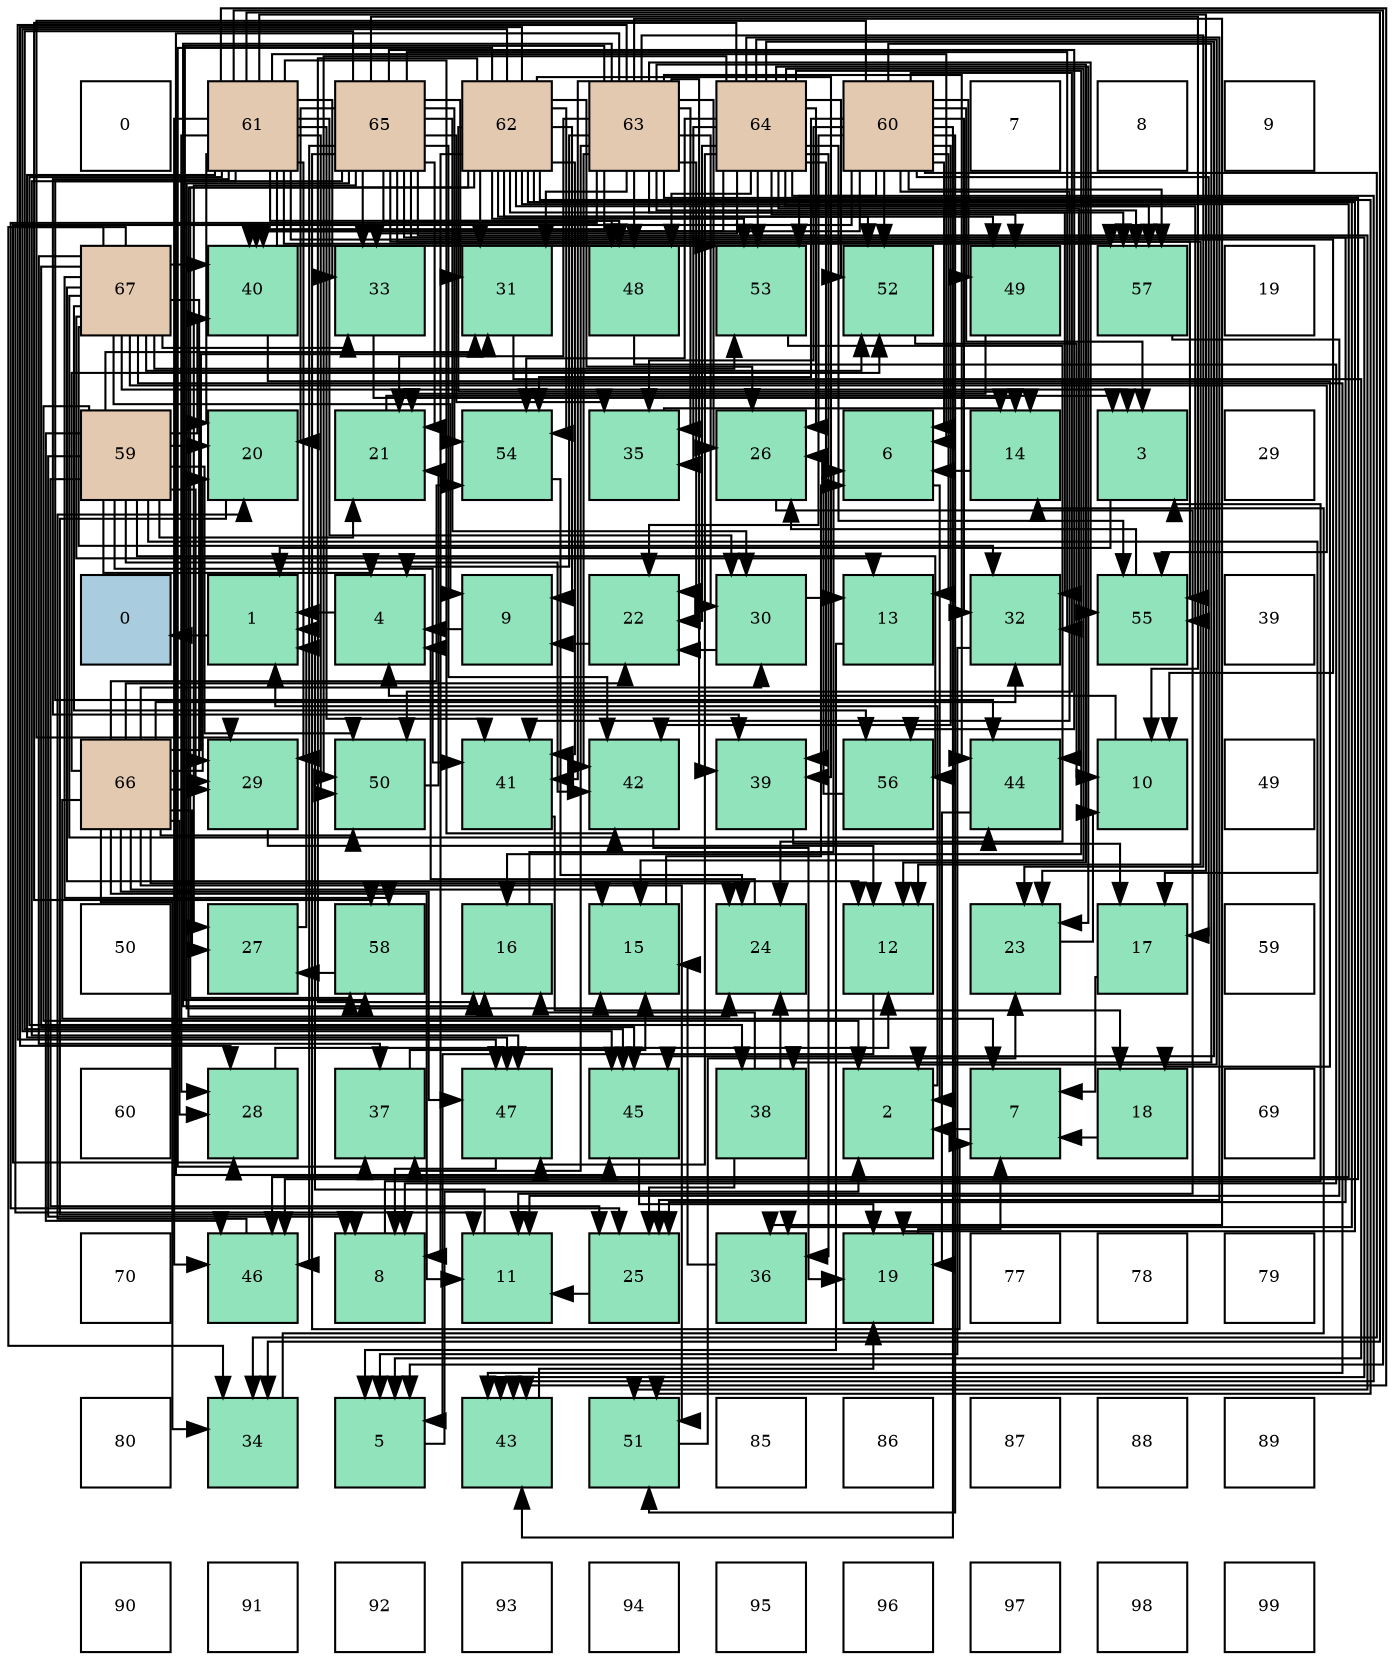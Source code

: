digraph layout{
 rankdir=TB;
 splines=ortho;
 node [style=filled shape=square fixedsize=true width=0.6];
0[label="0", fontsize=8, fillcolor="#ffffff"];
1[label="61", fontsize=8, fillcolor="#e3c9af"];
2[label="65", fontsize=8, fillcolor="#e3c9af"];
3[label="62", fontsize=8, fillcolor="#e3c9af"];
4[label="63", fontsize=8, fillcolor="#e3c9af"];
5[label="64", fontsize=8, fillcolor="#e3c9af"];
6[label="60", fontsize=8, fillcolor="#e3c9af"];
7[label="7", fontsize=8, fillcolor="#ffffff"];
8[label="8", fontsize=8, fillcolor="#ffffff"];
9[label="9", fontsize=8, fillcolor="#ffffff"];
10[label="67", fontsize=8, fillcolor="#e3c9af"];
11[label="40", fontsize=8, fillcolor="#91e3bb"];
12[label="33", fontsize=8, fillcolor="#91e3bb"];
13[label="31", fontsize=8, fillcolor="#91e3bb"];
14[label="48", fontsize=8, fillcolor="#91e3bb"];
15[label="53", fontsize=8, fillcolor="#91e3bb"];
16[label="52", fontsize=8, fillcolor="#91e3bb"];
17[label="49", fontsize=8, fillcolor="#91e3bb"];
18[label="57", fontsize=8, fillcolor="#91e3bb"];
19[label="19", fontsize=8, fillcolor="#ffffff"];
20[label="59", fontsize=8, fillcolor="#e3c9af"];
21[label="20", fontsize=8, fillcolor="#91e3bb"];
22[label="21", fontsize=8, fillcolor="#91e3bb"];
23[label="54", fontsize=8, fillcolor="#91e3bb"];
24[label="35", fontsize=8, fillcolor="#91e3bb"];
25[label="26", fontsize=8, fillcolor="#91e3bb"];
26[label="6", fontsize=8, fillcolor="#91e3bb"];
27[label="14", fontsize=8, fillcolor="#91e3bb"];
28[label="3", fontsize=8, fillcolor="#91e3bb"];
29[label="29", fontsize=8, fillcolor="#ffffff"];
30[label="0", fontsize=8, fillcolor="#a9ccde"];
31[label="1", fontsize=8, fillcolor="#91e3bb"];
32[label="4", fontsize=8, fillcolor="#91e3bb"];
33[label="9", fontsize=8, fillcolor="#91e3bb"];
34[label="22", fontsize=8, fillcolor="#91e3bb"];
35[label="30", fontsize=8, fillcolor="#91e3bb"];
36[label="13", fontsize=8, fillcolor="#91e3bb"];
37[label="32", fontsize=8, fillcolor="#91e3bb"];
38[label="55", fontsize=8, fillcolor="#91e3bb"];
39[label="39", fontsize=8, fillcolor="#ffffff"];
40[label="66", fontsize=8, fillcolor="#e3c9af"];
41[label="29", fontsize=8, fillcolor="#91e3bb"];
42[label="50", fontsize=8, fillcolor="#91e3bb"];
43[label="41", fontsize=8, fillcolor="#91e3bb"];
44[label="42", fontsize=8, fillcolor="#91e3bb"];
45[label="39", fontsize=8, fillcolor="#91e3bb"];
46[label="56", fontsize=8, fillcolor="#91e3bb"];
47[label="44", fontsize=8, fillcolor="#91e3bb"];
48[label="10", fontsize=8, fillcolor="#91e3bb"];
49[label="49", fontsize=8, fillcolor="#ffffff"];
50[label="50", fontsize=8, fillcolor="#ffffff"];
51[label="27", fontsize=8, fillcolor="#91e3bb"];
52[label="58", fontsize=8, fillcolor="#91e3bb"];
53[label="16", fontsize=8, fillcolor="#91e3bb"];
54[label="15", fontsize=8, fillcolor="#91e3bb"];
55[label="24", fontsize=8, fillcolor="#91e3bb"];
56[label="12", fontsize=8, fillcolor="#91e3bb"];
57[label="23", fontsize=8, fillcolor="#91e3bb"];
58[label="17", fontsize=8, fillcolor="#91e3bb"];
59[label="59", fontsize=8, fillcolor="#ffffff"];
60[label="60", fontsize=8, fillcolor="#ffffff"];
61[label="28", fontsize=8, fillcolor="#91e3bb"];
62[label="37", fontsize=8, fillcolor="#91e3bb"];
63[label="47", fontsize=8, fillcolor="#91e3bb"];
64[label="45", fontsize=8, fillcolor="#91e3bb"];
65[label="38", fontsize=8, fillcolor="#91e3bb"];
66[label="2", fontsize=8, fillcolor="#91e3bb"];
67[label="7", fontsize=8, fillcolor="#91e3bb"];
68[label="18", fontsize=8, fillcolor="#91e3bb"];
69[label="69", fontsize=8, fillcolor="#ffffff"];
70[label="70", fontsize=8, fillcolor="#ffffff"];
71[label="46", fontsize=8, fillcolor="#91e3bb"];
72[label="8", fontsize=8, fillcolor="#91e3bb"];
73[label="11", fontsize=8, fillcolor="#91e3bb"];
74[label="25", fontsize=8, fillcolor="#91e3bb"];
75[label="36", fontsize=8, fillcolor="#91e3bb"];
76[label="19", fontsize=8, fillcolor="#91e3bb"];
77[label="77", fontsize=8, fillcolor="#ffffff"];
78[label="78", fontsize=8, fillcolor="#ffffff"];
79[label="79", fontsize=8, fillcolor="#ffffff"];
80[label="80", fontsize=8, fillcolor="#ffffff"];
81[label="34", fontsize=8, fillcolor="#91e3bb"];
82[label="5", fontsize=8, fillcolor="#91e3bb"];
83[label="43", fontsize=8, fillcolor="#91e3bb"];
84[label="51", fontsize=8, fillcolor="#91e3bb"];
85[label="85", fontsize=8, fillcolor="#ffffff"];
86[label="86", fontsize=8, fillcolor="#ffffff"];
87[label="87", fontsize=8, fillcolor="#ffffff"];
88[label="88", fontsize=8, fillcolor="#ffffff"];
89[label="89", fontsize=8, fillcolor="#ffffff"];
90[label="90", fontsize=8, fillcolor="#ffffff"];
91[label="91", fontsize=8, fillcolor="#ffffff"];
92[label="92", fontsize=8, fillcolor="#ffffff"];
93[label="93", fontsize=8, fillcolor="#ffffff"];
94[label="94", fontsize=8, fillcolor="#ffffff"];
95[label="95", fontsize=8, fillcolor="#ffffff"];
96[label="96", fontsize=8, fillcolor="#ffffff"];
97[label="97", fontsize=8, fillcolor="#ffffff"];
98[label="98", fontsize=8, fillcolor="#ffffff"];
99[label="99", fontsize=8, fillcolor="#ffffff"];
edge [constraint=false, style=vis];31 -> 30;
66 -> 31;
28 -> 31;
32 -> 31;
82 -> 66;
26 -> 66;
67 -> 66;
72 -> 28;
33 -> 32;
48 -> 32;
73 -> 31;
56 -> 82;
36 -> 82;
27 -> 26;
54 -> 26;
53 -> 26;
58 -> 67;
68 -> 67;
76 -> 67;
21 -> 72;
22 -> 28;
34 -> 33;
57 -> 48;
55 -> 32;
74 -> 73;
25 -> 73;
51 -> 31;
61 -> 56;
41 -> 56;
35 -> 36;
35 -> 34;
13 -> 82;
37 -> 82;
12 -> 27;
81 -> 27;
24 -> 27;
75 -> 54;
62 -> 54;
65 -> 53;
65 -> 55;
65 -> 74;
45 -> 58;
11 -> 68;
43 -> 68;
44 -> 76;
83 -> 76;
47 -> 76;
64 -> 76;
71 -> 21;
63 -> 72;
14 -> 72;
17 -> 22;
42 -> 22;
84 -> 57;
16 -> 48;
15 -> 55;
23 -> 55;
38 -> 25;
46 -> 25;
18 -> 73;
52 -> 51;
20 -> 66;
20 -> 32;
20 -> 72;
20 -> 58;
20 -> 21;
20 -> 22;
20 -> 74;
20 -> 41;
20 -> 13;
20 -> 11;
20 -> 43;
20 -> 44;
20 -> 71;
20 -> 42;
20 -> 46;
6 -> 28;
6 -> 26;
6 -> 36;
6 -> 58;
6 -> 34;
6 -> 61;
6 -> 41;
6 -> 37;
6 -> 81;
6 -> 24;
6 -> 65;
6 -> 11;
6 -> 43;
6 -> 44;
6 -> 83;
6 -> 17;
6 -> 42;
6 -> 84;
6 -> 16;
6 -> 15;
6 -> 23;
6 -> 18;
1 -> 82;
1 -> 26;
1 -> 48;
1 -> 21;
1 -> 57;
1 -> 61;
1 -> 41;
1 -> 35;
1 -> 12;
1 -> 81;
1 -> 65;
1 -> 45;
1 -> 43;
1 -> 44;
1 -> 83;
1 -> 47;
1 -> 71;
1 -> 63;
1 -> 14;
1 -> 42;
1 -> 15;
1 -> 18;
3 -> 72;
3 -> 33;
3 -> 27;
3 -> 53;
3 -> 76;
3 -> 55;
3 -> 25;
3 -> 61;
3 -> 13;
3 -> 75;
3 -> 62;
3 -> 45;
3 -> 43;
3 -> 64;
3 -> 71;
3 -> 17;
3 -> 84;
3 -> 16;
3 -> 15;
3 -> 23;
3 -> 38;
3 -> 18;
3 -> 52;
4 -> 32;
4 -> 56;
4 -> 53;
4 -> 22;
4 -> 34;
4 -> 57;
4 -> 74;
4 -> 25;
4 -> 35;
4 -> 13;
4 -> 37;
4 -> 24;
4 -> 75;
4 -> 62;
4 -> 45;
4 -> 11;
4 -> 43;
4 -> 44;
4 -> 47;
4 -> 64;
4 -> 71;
4 -> 63;
4 -> 14;
4 -> 38;
4 -> 18;
4 -> 52;
5 -> 66;
5 -> 54;
5 -> 53;
5 -> 34;
5 -> 57;
5 -> 74;
5 -> 25;
5 -> 12;
5 -> 24;
5 -> 75;
5 -> 45;
5 -> 11;
5 -> 83;
5 -> 47;
5 -> 64;
5 -> 63;
5 -> 14;
5 -> 17;
5 -> 42;
5 -> 16;
5 -> 15;
5 -> 23;
5 -> 38;
5 -> 18;
5 -> 52;
2 -> 67;
2 -> 48;
2 -> 56;
2 -> 54;
2 -> 21;
2 -> 22;
2 -> 74;
2 -> 51;
2 -> 35;
2 -> 13;
2 -> 37;
2 -> 12;
2 -> 24;
2 -> 44;
2 -> 83;
2 -> 64;
2 -> 71;
2 -> 63;
2 -> 14;
2 -> 84;
2 -> 23;
2 -> 38;
2 -> 46;
40 -> 67;
40 -> 73;
40 -> 54;
40 -> 21;
40 -> 34;
40 -> 55;
40 -> 51;
40 -> 61;
40 -> 41;
40 -> 35;
40 -> 13;
40 -> 37;
40 -> 81;
40 -> 63;
40 -> 42;
40 -> 84;
40 -> 16;
40 -> 23;
10 -> 28;
10 -> 33;
10 -> 73;
10 -> 56;
10 -> 36;
10 -> 41;
10 -> 37;
10 -> 12;
10 -> 81;
10 -> 62;
10 -> 11;
10 -> 83;
10 -> 47;
10 -> 64;
10 -> 16;
10 -> 15;
10 -> 38;
10 -> 46;
10 -> 52;
edge [constraint=true, style=invis];
0 -> 10 -> 20 -> 30 -> 40 -> 50 -> 60 -> 70 -> 80 -> 90;
1 -> 11 -> 21 -> 31 -> 41 -> 51 -> 61 -> 71 -> 81 -> 91;
2 -> 12 -> 22 -> 32 -> 42 -> 52 -> 62 -> 72 -> 82 -> 92;
3 -> 13 -> 23 -> 33 -> 43 -> 53 -> 63 -> 73 -> 83 -> 93;
4 -> 14 -> 24 -> 34 -> 44 -> 54 -> 64 -> 74 -> 84 -> 94;
5 -> 15 -> 25 -> 35 -> 45 -> 55 -> 65 -> 75 -> 85 -> 95;
6 -> 16 -> 26 -> 36 -> 46 -> 56 -> 66 -> 76 -> 86 -> 96;
7 -> 17 -> 27 -> 37 -> 47 -> 57 -> 67 -> 77 -> 87 -> 97;
8 -> 18 -> 28 -> 38 -> 48 -> 58 -> 68 -> 78 -> 88 -> 98;
9 -> 19 -> 29 -> 39 -> 49 -> 59 -> 69 -> 79 -> 89 -> 99;
rank = same {0 -> 1 -> 2 -> 3 -> 4 -> 5 -> 6 -> 7 -> 8 -> 9};
rank = same {10 -> 11 -> 12 -> 13 -> 14 -> 15 -> 16 -> 17 -> 18 -> 19};
rank = same {20 -> 21 -> 22 -> 23 -> 24 -> 25 -> 26 -> 27 -> 28 -> 29};
rank = same {30 -> 31 -> 32 -> 33 -> 34 -> 35 -> 36 -> 37 -> 38 -> 39};
rank = same {40 -> 41 -> 42 -> 43 -> 44 -> 45 -> 46 -> 47 -> 48 -> 49};
rank = same {50 -> 51 -> 52 -> 53 -> 54 -> 55 -> 56 -> 57 -> 58 -> 59};
rank = same {60 -> 61 -> 62 -> 63 -> 64 -> 65 -> 66 -> 67 -> 68 -> 69};
rank = same {70 -> 71 -> 72 -> 73 -> 74 -> 75 -> 76 -> 77 -> 78 -> 79};
rank = same {80 -> 81 -> 82 -> 83 -> 84 -> 85 -> 86 -> 87 -> 88 -> 89};
rank = same {90 -> 91 -> 92 -> 93 -> 94 -> 95 -> 96 -> 97 -> 98 -> 99};
}